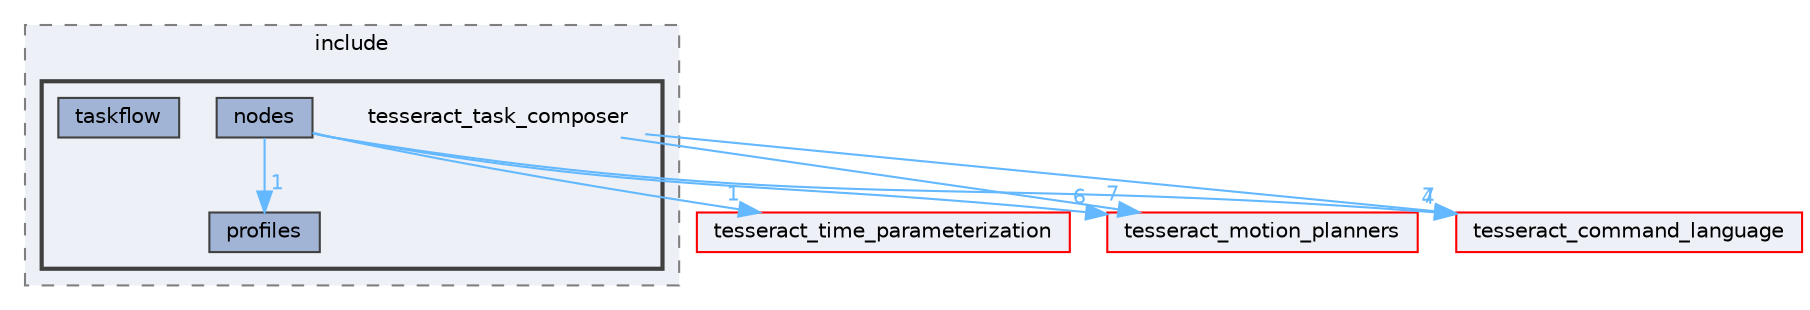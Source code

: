 digraph "tesseract_task_composer/include/tesseract_task_composer"
{
 // LATEX_PDF_SIZE
  bgcolor="transparent";
  edge [fontname=Helvetica,fontsize=10,labelfontname=Helvetica,labelfontsize=10];
  node [fontname=Helvetica,fontsize=10,shape=box,height=0.2,width=0.4];
  compound=true
  subgraph clusterdir_ff05f754d9f00523f9dfe00daec97662 {
    graph [ bgcolor="#edf0f7", pencolor="grey50", label="include", fontname=Helvetica,fontsize=10 style="filled,dashed", URL="dir_ff05f754d9f00523f9dfe00daec97662.html",tooltip=""]
  subgraph clusterdir_4927a0639cb245fcbe150a021109d9bb {
    graph [ bgcolor="#edf0f7", pencolor="grey25", label="", fontname=Helvetica,fontsize=10 style="filled,bold", URL="dir_4927a0639cb245fcbe150a021109d9bb.html",tooltip=""]
    dir_4927a0639cb245fcbe150a021109d9bb [shape=plaintext, label="tesseract_task_composer"];
  dir_349f6d9649bb2c2a244372ec5f3e49ce [label="nodes", fillcolor="#a2b4d6", color="grey25", style="filled", URL="dir_349f6d9649bb2c2a244372ec5f3e49ce.html",tooltip=""];
  dir_3bbdff11a91f0745bcab499a76352edd [label="profiles", fillcolor="#a2b4d6", color="grey25", style="filled", URL="dir_3bbdff11a91f0745bcab499a76352edd.html",tooltip=""];
  dir_602a8288f580c2ff3663c3641695d3bc [label="taskflow", fillcolor="#a2b4d6", color="grey25", style="filled", URL="dir_602a8288f580c2ff3663c3641695d3bc.html",tooltip=""];
  }
  }
  dir_ae3a79ad3cbc8e5dda6288dc4d617504 [label="tesseract_motion_planners", fillcolor="#edf0f7", color="red", style="filled", URL="dir_ae3a79ad3cbc8e5dda6288dc4d617504.html",tooltip=""];
  dir_d95fa72e1f80b7ab426a2222fe7ccfd9 [label="tesseract_time_parameterization", fillcolor="#edf0f7", color="red", style="filled", URL="dir_d95fa72e1f80b7ab426a2222fe7ccfd9.html",tooltip=""];
  dir_fa47c2fa9b13a12fc195f1b83854b816 [label="tesseract_command_language", fillcolor="#edf0f7", color="red", style="filled", URL="dir_fa47c2fa9b13a12fc195f1b83854b816.html",tooltip=""];
  dir_4927a0639cb245fcbe150a021109d9bb->dir_ae3a79ad3cbc8e5dda6288dc4d617504 [headlabel="7", labeldistance=1.5 headhref="dir_000071_000064.html" color="steelblue1" fontcolor="steelblue1"];
  dir_4927a0639cb245fcbe150a021109d9bb->dir_fa47c2fa9b13a12fc195f1b83854b816 [headlabel="7", labeldistance=1.5 headhref="dir_000071_000060.html" color="steelblue1" fontcolor="steelblue1"];
  dir_349f6d9649bb2c2a244372ec5f3e49ce->dir_3bbdff11a91f0745bcab499a76352edd [headlabel="1", labeldistance=1.5 headhref="dir_000024_000041.html" color="steelblue1" fontcolor="steelblue1"];
  dir_349f6d9649bb2c2a244372ec5f3e49ce->dir_ae3a79ad3cbc8e5dda6288dc4d617504 [headlabel="6", labeldistance=1.5 headhref="dir_000024_000064.html" color="steelblue1" fontcolor="steelblue1"];
  dir_349f6d9649bb2c2a244372ec5f3e49ce->dir_d95fa72e1f80b7ab426a2222fe7ccfd9 [headlabel="1", labeldistance=1.5 headhref="dir_000024_000072.html" color="steelblue1" fontcolor="steelblue1"];
  dir_349f6d9649bb2c2a244372ec5f3e49ce->dir_fa47c2fa9b13a12fc195f1b83854b816 [headlabel="4", labeldistance=1.5 headhref="dir_000024_000060.html" color="steelblue1" fontcolor="steelblue1"];
}
